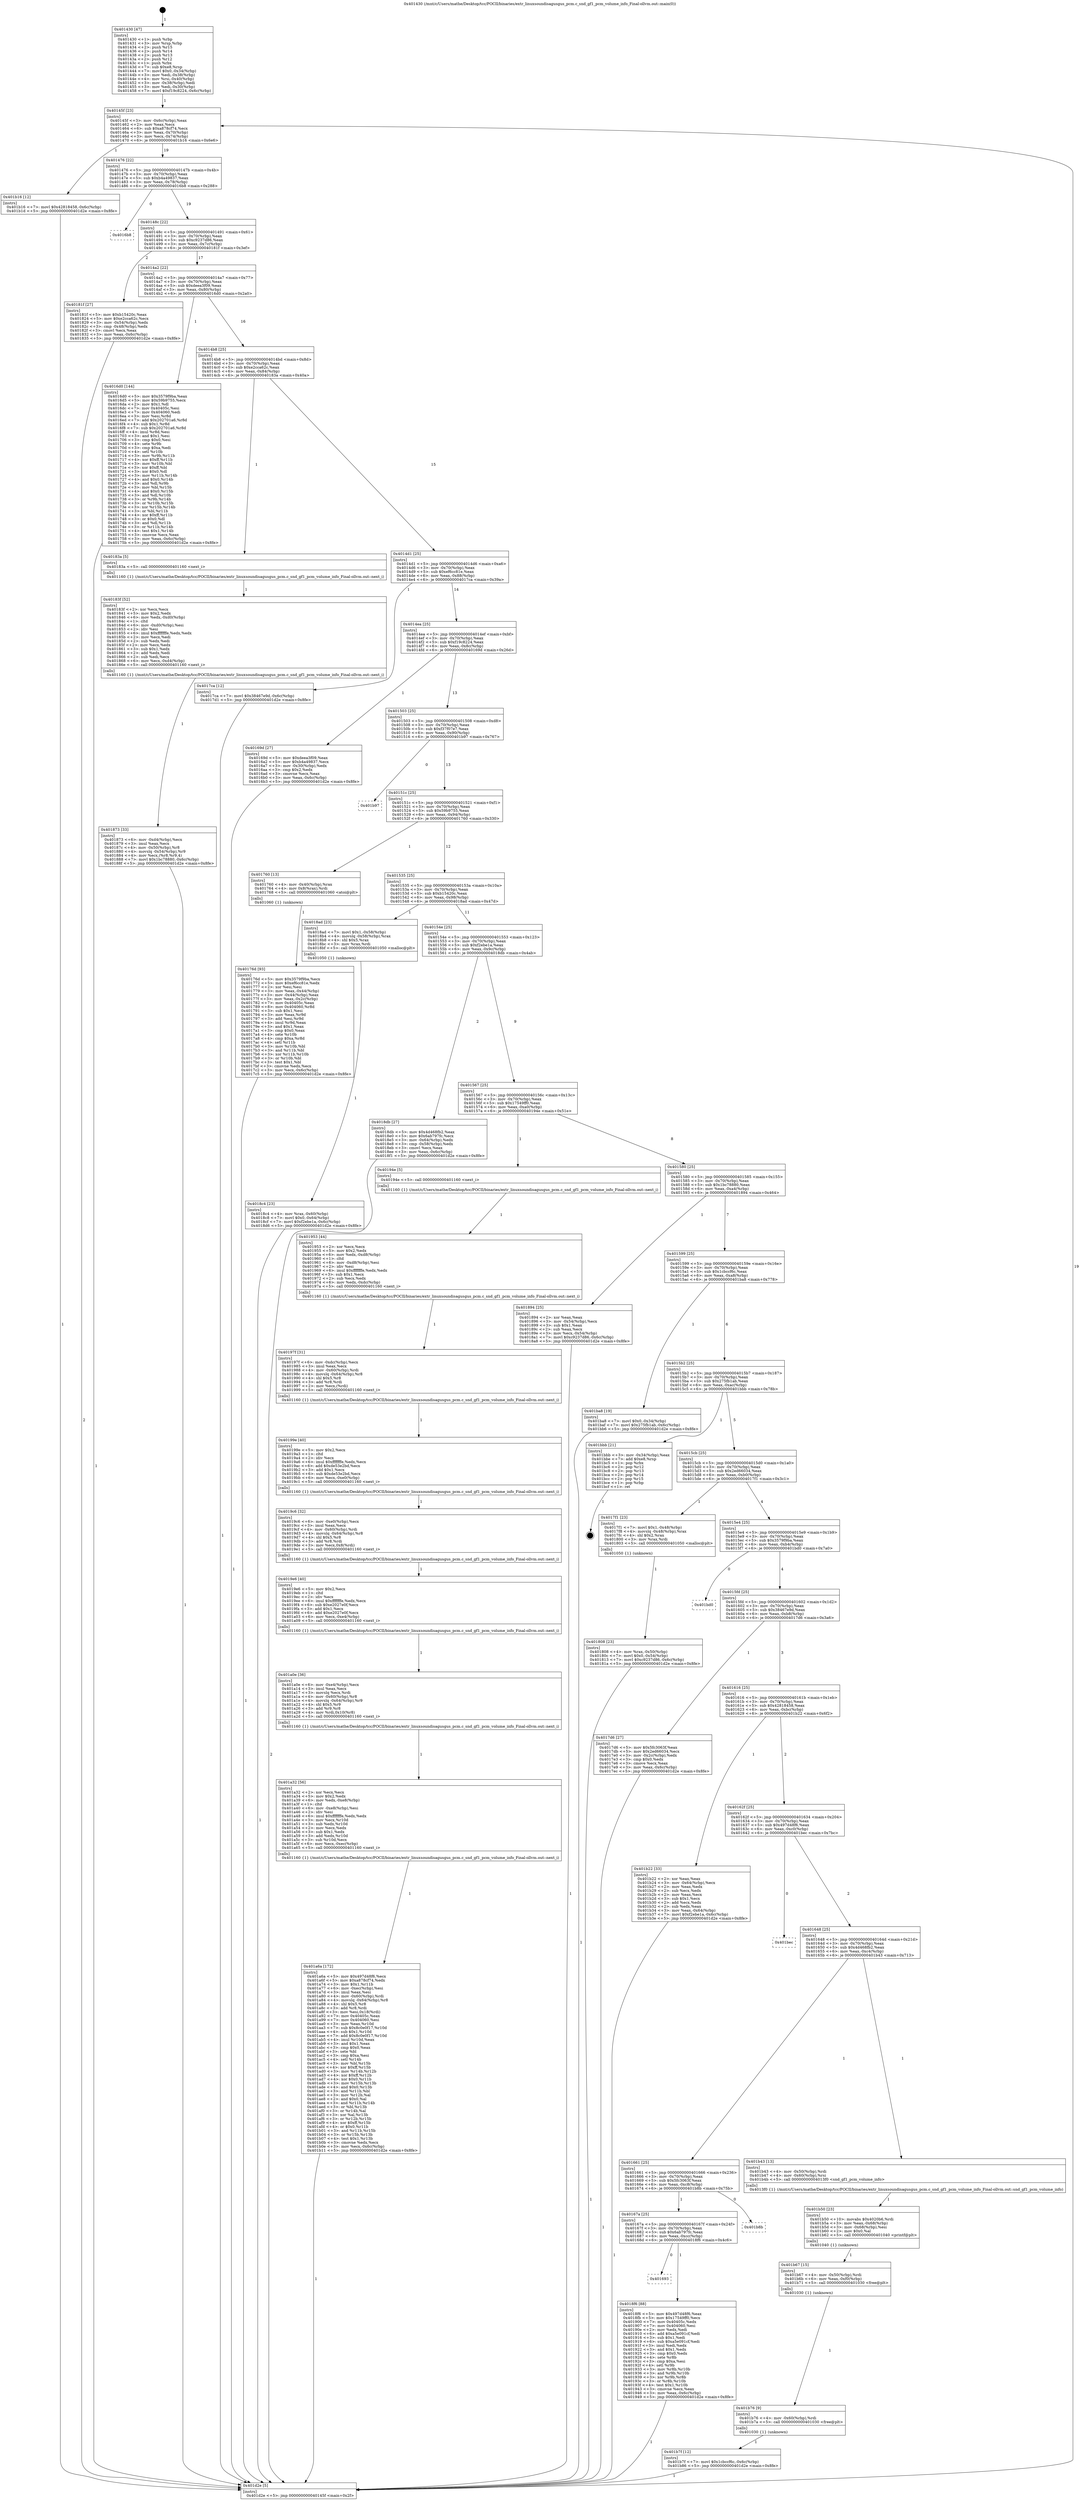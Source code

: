 digraph "0x401430" {
  label = "0x401430 (/mnt/c/Users/mathe/Desktop/tcc/POCII/binaries/extr_linuxsoundisagusgus_pcm.c_snd_gf1_pcm_volume_info_Final-ollvm.out::main(0))"
  labelloc = "t"
  node[shape=record]

  Entry [label="",width=0.3,height=0.3,shape=circle,fillcolor=black,style=filled]
  "0x40145f" [label="{
     0x40145f [23]\l
     | [instrs]\l
     &nbsp;&nbsp;0x40145f \<+3\>: mov -0x6c(%rbp),%eax\l
     &nbsp;&nbsp;0x401462 \<+2\>: mov %eax,%ecx\l
     &nbsp;&nbsp;0x401464 \<+6\>: sub $0xa878cf74,%ecx\l
     &nbsp;&nbsp;0x40146a \<+3\>: mov %eax,-0x70(%rbp)\l
     &nbsp;&nbsp;0x40146d \<+3\>: mov %ecx,-0x74(%rbp)\l
     &nbsp;&nbsp;0x401470 \<+6\>: je 0000000000401b16 \<main+0x6e6\>\l
  }"]
  "0x401b16" [label="{
     0x401b16 [12]\l
     | [instrs]\l
     &nbsp;&nbsp;0x401b16 \<+7\>: movl $0x42818458,-0x6c(%rbp)\l
     &nbsp;&nbsp;0x401b1d \<+5\>: jmp 0000000000401d2e \<main+0x8fe\>\l
  }"]
  "0x401476" [label="{
     0x401476 [22]\l
     | [instrs]\l
     &nbsp;&nbsp;0x401476 \<+5\>: jmp 000000000040147b \<main+0x4b\>\l
     &nbsp;&nbsp;0x40147b \<+3\>: mov -0x70(%rbp),%eax\l
     &nbsp;&nbsp;0x40147e \<+5\>: sub $0xb4a49837,%eax\l
     &nbsp;&nbsp;0x401483 \<+3\>: mov %eax,-0x78(%rbp)\l
     &nbsp;&nbsp;0x401486 \<+6\>: je 00000000004016b8 \<main+0x288\>\l
  }"]
  Exit [label="",width=0.3,height=0.3,shape=circle,fillcolor=black,style=filled,peripheries=2]
  "0x4016b8" [label="{
     0x4016b8\l
  }", style=dashed]
  "0x40148c" [label="{
     0x40148c [22]\l
     | [instrs]\l
     &nbsp;&nbsp;0x40148c \<+5\>: jmp 0000000000401491 \<main+0x61\>\l
     &nbsp;&nbsp;0x401491 \<+3\>: mov -0x70(%rbp),%eax\l
     &nbsp;&nbsp;0x401494 \<+5\>: sub $0xc9237d86,%eax\l
     &nbsp;&nbsp;0x401499 \<+3\>: mov %eax,-0x7c(%rbp)\l
     &nbsp;&nbsp;0x40149c \<+6\>: je 000000000040181f \<main+0x3ef\>\l
  }"]
  "0x401b7f" [label="{
     0x401b7f [12]\l
     | [instrs]\l
     &nbsp;&nbsp;0x401b7f \<+7\>: movl $0x1cbccf6c,-0x6c(%rbp)\l
     &nbsp;&nbsp;0x401b86 \<+5\>: jmp 0000000000401d2e \<main+0x8fe\>\l
  }"]
  "0x40181f" [label="{
     0x40181f [27]\l
     | [instrs]\l
     &nbsp;&nbsp;0x40181f \<+5\>: mov $0xb15420c,%eax\l
     &nbsp;&nbsp;0x401824 \<+5\>: mov $0xe2cca62c,%ecx\l
     &nbsp;&nbsp;0x401829 \<+3\>: mov -0x54(%rbp),%edx\l
     &nbsp;&nbsp;0x40182c \<+3\>: cmp -0x48(%rbp),%edx\l
     &nbsp;&nbsp;0x40182f \<+3\>: cmovl %ecx,%eax\l
     &nbsp;&nbsp;0x401832 \<+3\>: mov %eax,-0x6c(%rbp)\l
     &nbsp;&nbsp;0x401835 \<+5\>: jmp 0000000000401d2e \<main+0x8fe\>\l
  }"]
  "0x4014a2" [label="{
     0x4014a2 [22]\l
     | [instrs]\l
     &nbsp;&nbsp;0x4014a2 \<+5\>: jmp 00000000004014a7 \<main+0x77\>\l
     &nbsp;&nbsp;0x4014a7 \<+3\>: mov -0x70(%rbp),%eax\l
     &nbsp;&nbsp;0x4014aa \<+5\>: sub $0xdeea3f09,%eax\l
     &nbsp;&nbsp;0x4014af \<+3\>: mov %eax,-0x80(%rbp)\l
     &nbsp;&nbsp;0x4014b2 \<+6\>: je 00000000004016d0 \<main+0x2a0\>\l
  }"]
  "0x401b76" [label="{
     0x401b76 [9]\l
     | [instrs]\l
     &nbsp;&nbsp;0x401b76 \<+4\>: mov -0x60(%rbp),%rdi\l
     &nbsp;&nbsp;0x401b7a \<+5\>: call 0000000000401030 \<free@plt\>\l
     | [calls]\l
     &nbsp;&nbsp;0x401030 \{1\} (unknown)\l
  }"]
  "0x4016d0" [label="{
     0x4016d0 [144]\l
     | [instrs]\l
     &nbsp;&nbsp;0x4016d0 \<+5\>: mov $0x3579f9ba,%eax\l
     &nbsp;&nbsp;0x4016d5 \<+5\>: mov $0x59b9755,%ecx\l
     &nbsp;&nbsp;0x4016da \<+2\>: mov $0x1,%dl\l
     &nbsp;&nbsp;0x4016dc \<+7\>: mov 0x40405c,%esi\l
     &nbsp;&nbsp;0x4016e3 \<+7\>: mov 0x404060,%edi\l
     &nbsp;&nbsp;0x4016ea \<+3\>: mov %esi,%r8d\l
     &nbsp;&nbsp;0x4016ed \<+7\>: add $0x202701a6,%r8d\l
     &nbsp;&nbsp;0x4016f4 \<+4\>: sub $0x1,%r8d\l
     &nbsp;&nbsp;0x4016f8 \<+7\>: sub $0x202701a6,%r8d\l
     &nbsp;&nbsp;0x4016ff \<+4\>: imul %r8d,%esi\l
     &nbsp;&nbsp;0x401703 \<+3\>: and $0x1,%esi\l
     &nbsp;&nbsp;0x401706 \<+3\>: cmp $0x0,%esi\l
     &nbsp;&nbsp;0x401709 \<+4\>: sete %r9b\l
     &nbsp;&nbsp;0x40170d \<+3\>: cmp $0xa,%edi\l
     &nbsp;&nbsp;0x401710 \<+4\>: setl %r10b\l
     &nbsp;&nbsp;0x401714 \<+3\>: mov %r9b,%r11b\l
     &nbsp;&nbsp;0x401717 \<+4\>: xor $0xff,%r11b\l
     &nbsp;&nbsp;0x40171b \<+3\>: mov %r10b,%bl\l
     &nbsp;&nbsp;0x40171e \<+3\>: xor $0xff,%bl\l
     &nbsp;&nbsp;0x401721 \<+3\>: xor $0x0,%dl\l
     &nbsp;&nbsp;0x401724 \<+3\>: mov %r11b,%r14b\l
     &nbsp;&nbsp;0x401727 \<+4\>: and $0x0,%r14b\l
     &nbsp;&nbsp;0x40172b \<+3\>: and %dl,%r9b\l
     &nbsp;&nbsp;0x40172e \<+3\>: mov %bl,%r15b\l
     &nbsp;&nbsp;0x401731 \<+4\>: and $0x0,%r15b\l
     &nbsp;&nbsp;0x401735 \<+3\>: and %dl,%r10b\l
     &nbsp;&nbsp;0x401738 \<+3\>: or %r9b,%r14b\l
     &nbsp;&nbsp;0x40173b \<+3\>: or %r10b,%r15b\l
     &nbsp;&nbsp;0x40173e \<+3\>: xor %r15b,%r14b\l
     &nbsp;&nbsp;0x401741 \<+3\>: or %bl,%r11b\l
     &nbsp;&nbsp;0x401744 \<+4\>: xor $0xff,%r11b\l
     &nbsp;&nbsp;0x401748 \<+3\>: or $0x0,%dl\l
     &nbsp;&nbsp;0x40174b \<+3\>: and %dl,%r11b\l
     &nbsp;&nbsp;0x40174e \<+3\>: or %r11b,%r14b\l
     &nbsp;&nbsp;0x401751 \<+4\>: test $0x1,%r14b\l
     &nbsp;&nbsp;0x401755 \<+3\>: cmovne %ecx,%eax\l
     &nbsp;&nbsp;0x401758 \<+3\>: mov %eax,-0x6c(%rbp)\l
     &nbsp;&nbsp;0x40175b \<+5\>: jmp 0000000000401d2e \<main+0x8fe\>\l
  }"]
  "0x4014b8" [label="{
     0x4014b8 [25]\l
     | [instrs]\l
     &nbsp;&nbsp;0x4014b8 \<+5\>: jmp 00000000004014bd \<main+0x8d\>\l
     &nbsp;&nbsp;0x4014bd \<+3\>: mov -0x70(%rbp),%eax\l
     &nbsp;&nbsp;0x4014c0 \<+5\>: sub $0xe2cca62c,%eax\l
     &nbsp;&nbsp;0x4014c5 \<+6\>: mov %eax,-0x84(%rbp)\l
     &nbsp;&nbsp;0x4014cb \<+6\>: je 000000000040183a \<main+0x40a\>\l
  }"]
  "0x401b67" [label="{
     0x401b67 [15]\l
     | [instrs]\l
     &nbsp;&nbsp;0x401b67 \<+4\>: mov -0x50(%rbp),%rdi\l
     &nbsp;&nbsp;0x401b6b \<+6\>: mov %eax,-0xf0(%rbp)\l
     &nbsp;&nbsp;0x401b71 \<+5\>: call 0000000000401030 \<free@plt\>\l
     | [calls]\l
     &nbsp;&nbsp;0x401030 \{1\} (unknown)\l
  }"]
  "0x40183a" [label="{
     0x40183a [5]\l
     | [instrs]\l
     &nbsp;&nbsp;0x40183a \<+5\>: call 0000000000401160 \<next_i\>\l
     | [calls]\l
     &nbsp;&nbsp;0x401160 \{1\} (/mnt/c/Users/mathe/Desktop/tcc/POCII/binaries/extr_linuxsoundisagusgus_pcm.c_snd_gf1_pcm_volume_info_Final-ollvm.out::next_i)\l
  }"]
  "0x4014d1" [label="{
     0x4014d1 [25]\l
     | [instrs]\l
     &nbsp;&nbsp;0x4014d1 \<+5\>: jmp 00000000004014d6 \<main+0xa6\>\l
     &nbsp;&nbsp;0x4014d6 \<+3\>: mov -0x70(%rbp),%eax\l
     &nbsp;&nbsp;0x4014d9 \<+5\>: sub $0xef6cc81e,%eax\l
     &nbsp;&nbsp;0x4014de \<+6\>: mov %eax,-0x88(%rbp)\l
     &nbsp;&nbsp;0x4014e4 \<+6\>: je 00000000004017ca \<main+0x39a\>\l
  }"]
  "0x401b50" [label="{
     0x401b50 [23]\l
     | [instrs]\l
     &nbsp;&nbsp;0x401b50 \<+10\>: movabs $0x4020b6,%rdi\l
     &nbsp;&nbsp;0x401b5a \<+3\>: mov %eax,-0x68(%rbp)\l
     &nbsp;&nbsp;0x401b5d \<+3\>: mov -0x68(%rbp),%esi\l
     &nbsp;&nbsp;0x401b60 \<+2\>: mov $0x0,%al\l
     &nbsp;&nbsp;0x401b62 \<+5\>: call 0000000000401040 \<printf@plt\>\l
     | [calls]\l
     &nbsp;&nbsp;0x401040 \{1\} (unknown)\l
  }"]
  "0x4017ca" [label="{
     0x4017ca [12]\l
     | [instrs]\l
     &nbsp;&nbsp;0x4017ca \<+7\>: movl $0x38467e9d,-0x6c(%rbp)\l
     &nbsp;&nbsp;0x4017d1 \<+5\>: jmp 0000000000401d2e \<main+0x8fe\>\l
  }"]
  "0x4014ea" [label="{
     0x4014ea [25]\l
     | [instrs]\l
     &nbsp;&nbsp;0x4014ea \<+5\>: jmp 00000000004014ef \<main+0xbf\>\l
     &nbsp;&nbsp;0x4014ef \<+3\>: mov -0x70(%rbp),%eax\l
     &nbsp;&nbsp;0x4014f2 \<+5\>: sub $0xf19c8224,%eax\l
     &nbsp;&nbsp;0x4014f7 \<+6\>: mov %eax,-0x8c(%rbp)\l
     &nbsp;&nbsp;0x4014fd \<+6\>: je 000000000040169d \<main+0x26d\>\l
  }"]
  "0x401a6a" [label="{
     0x401a6a [172]\l
     | [instrs]\l
     &nbsp;&nbsp;0x401a6a \<+5\>: mov $0x497d48f6,%ecx\l
     &nbsp;&nbsp;0x401a6f \<+5\>: mov $0xa878cf74,%edx\l
     &nbsp;&nbsp;0x401a74 \<+3\>: mov $0x1,%r11b\l
     &nbsp;&nbsp;0x401a77 \<+6\>: mov -0xec(%rbp),%esi\l
     &nbsp;&nbsp;0x401a7d \<+3\>: imul %eax,%esi\l
     &nbsp;&nbsp;0x401a80 \<+4\>: mov -0x60(%rbp),%rdi\l
     &nbsp;&nbsp;0x401a84 \<+4\>: movslq -0x64(%rbp),%r8\l
     &nbsp;&nbsp;0x401a88 \<+4\>: shl $0x5,%r8\l
     &nbsp;&nbsp;0x401a8c \<+3\>: add %r8,%rdi\l
     &nbsp;&nbsp;0x401a8f \<+3\>: mov %esi,0x18(%rdi)\l
     &nbsp;&nbsp;0x401a92 \<+7\>: mov 0x40405c,%eax\l
     &nbsp;&nbsp;0x401a99 \<+7\>: mov 0x404060,%esi\l
     &nbsp;&nbsp;0x401aa0 \<+3\>: mov %eax,%r10d\l
     &nbsp;&nbsp;0x401aa3 \<+7\>: sub $0x8c0e0f17,%r10d\l
     &nbsp;&nbsp;0x401aaa \<+4\>: sub $0x1,%r10d\l
     &nbsp;&nbsp;0x401aae \<+7\>: add $0x8c0e0f17,%r10d\l
     &nbsp;&nbsp;0x401ab5 \<+4\>: imul %r10d,%eax\l
     &nbsp;&nbsp;0x401ab9 \<+3\>: and $0x1,%eax\l
     &nbsp;&nbsp;0x401abc \<+3\>: cmp $0x0,%eax\l
     &nbsp;&nbsp;0x401abf \<+3\>: sete %bl\l
     &nbsp;&nbsp;0x401ac2 \<+3\>: cmp $0xa,%esi\l
     &nbsp;&nbsp;0x401ac5 \<+4\>: setl %r14b\l
     &nbsp;&nbsp;0x401ac9 \<+3\>: mov %bl,%r15b\l
     &nbsp;&nbsp;0x401acc \<+4\>: xor $0xff,%r15b\l
     &nbsp;&nbsp;0x401ad0 \<+3\>: mov %r14b,%r12b\l
     &nbsp;&nbsp;0x401ad3 \<+4\>: xor $0xff,%r12b\l
     &nbsp;&nbsp;0x401ad7 \<+4\>: xor $0x0,%r11b\l
     &nbsp;&nbsp;0x401adb \<+3\>: mov %r15b,%r13b\l
     &nbsp;&nbsp;0x401ade \<+4\>: and $0x0,%r13b\l
     &nbsp;&nbsp;0x401ae2 \<+3\>: and %r11b,%bl\l
     &nbsp;&nbsp;0x401ae5 \<+3\>: mov %r12b,%al\l
     &nbsp;&nbsp;0x401ae8 \<+2\>: and $0x0,%al\l
     &nbsp;&nbsp;0x401aea \<+3\>: and %r11b,%r14b\l
     &nbsp;&nbsp;0x401aed \<+3\>: or %bl,%r13b\l
     &nbsp;&nbsp;0x401af0 \<+3\>: or %r14b,%al\l
     &nbsp;&nbsp;0x401af3 \<+3\>: xor %al,%r13b\l
     &nbsp;&nbsp;0x401af6 \<+3\>: or %r12b,%r15b\l
     &nbsp;&nbsp;0x401af9 \<+4\>: xor $0xff,%r15b\l
     &nbsp;&nbsp;0x401afd \<+4\>: or $0x0,%r11b\l
     &nbsp;&nbsp;0x401b01 \<+3\>: and %r11b,%r15b\l
     &nbsp;&nbsp;0x401b04 \<+3\>: or %r15b,%r13b\l
     &nbsp;&nbsp;0x401b07 \<+4\>: test $0x1,%r13b\l
     &nbsp;&nbsp;0x401b0b \<+3\>: cmovne %edx,%ecx\l
     &nbsp;&nbsp;0x401b0e \<+3\>: mov %ecx,-0x6c(%rbp)\l
     &nbsp;&nbsp;0x401b11 \<+5\>: jmp 0000000000401d2e \<main+0x8fe\>\l
  }"]
  "0x40169d" [label="{
     0x40169d [27]\l
     | [instrs]\l
     &nbsp;&nbsp;0x40169d \<+5\>: mov $0xdeea3f09,%eax\l
     &nbsp;&nbsp;0x4016a2 \<+5\>: mov $0xb4a49837,%ecx\l
     &nbsp;&nbsp;0x4016a7 \<+3\>: mov -0x30(%rbp),%edx\l
     &nbsp;&nbsp;0x4016aa \<+3\>: cmp $0x2,%edx\l
     &nbsp;&nbsp;0x4016ad \<+3\>: cmovne %ecx,%eax\l
     &nbsp;&nbsp;0x4016b0 \<+3\>: mov %eax,-0x6c(%rbp)\l
     &nbsp;&nbsp;0x4016b3 \<+5\>: jmp 0000000000401d2e \<main+0x8fe\>\l
  }"]
  "0x401503" [label="{
     0x401503 [25]\l
     | [instrs]\l
     &nbsp;&nbsp;0x401503 \<+5\>: jmp 0000000000401508 \<main+0xd8\>\l
     &nbsp;&nbsp;0x401508 \<+3\>: mov -0x70(%rbp),%eax\l
     &nbsp;&nbsp;0x40150b \<+5\>: sub $0xf37f07e7,%eax\l
     &nbsp;&nbsp;0x401510 \<+6\>: mov %eax,-0x90(%rbp)\l
     &nbsp;&nbsp;0x401516 \<+6\>: je 0000000000401b97 \<main+0x767\>\l
  }"]
  "0x401d2e" [label="{
     0x401d2e [5]\l
     | [instrs]\l
     &nbsp;&nbsp;0x401d2e \<+5\>: jmp 000000000040145f \<main+0x2f\>\l
  }"]
  "0x401430" [label="{
     0x401430 [47]\l
     | [instrs]\l
     &nbsp;&nbsp;0x401430 \<+1\>: push %rbp\l
     &nbsp;&nbsp;0x401431 \<+3\>: mov %rsp,%rbp\l
     &nbsp;&nbsp;0x401434 \<+2\>: push %r15\l
     &nbsp;&nbsp;0x401436 \<+2\>: push %r14\l
     &nbsp;&nbsp;0x401438 \<+2\>: push %r13\l
     &nbsp;&nbsp;0x40143a \<+2\>: push %r12\l
     &nbsp;&nbsp;0x40143c \<+1\>: push %rbx\l
     &nbsp;&nbsp;0x40143d \<+7\>: sub $0xe8,%rsp\l
     &nbsp;&nbsp;0x401444 \<+7\>: movl $0x0,-0x34(%rbp)\l
     &nbsp;&nbsp;0x40144b \<+3\>: mov %edi,-0x38(%rbp)\l
     &nbsp;&nbsp;0x40144e \<+4\>: mov %rsi,-0x40(%rbp)\l
     &nbsp;&nbsp;0x401452 \<+3\>: mov -0x38(%rbp),%edi\l
     &nbsp;&nbsp;0x401455 \<+3\>: mov %edi,-0x30(%rbp)\l
     &nbsp;&nbsp;0x401458 \<+7\>: movl $0xf19c8224,-0x6c(%rbp)\l
  }"]
  "0x401a32" [label="{
     0x401a32 [56]\l
     | [instrs]\l
     &nbsp;&nbsp;0x401a32 \<+2\>: xor %ecx,%ecx\l
     &nbsp;&nbsp;0x401a34 \<+5\>: mov $0x2,%edx\l
     &nbsp;&nbsp;0x401a39 \<+6\>: mov %edx,-0xe8(%rbp)\l
     &nbsp;&nbsp;0x401a3f \<+1\>: cltd\l
     &nbsp;&nbsp;0x401a40 \<+6\>: mov -0xe8(%rbp),%esi\l
     &nbsp;&nbsp;0x401a46 \<+2\>: idiv %esi\l
     &nbsp;&nbsp;0x401a48 \<+6\>: imul $0xfffffffe,%edx,%edx\l
     &nbsp;&nbsp;0x401a4e \<+3\>: mov %ecx,%r10d\l
     &nbsp;&nbsp;0x401a51 \<+3\>: sub %edx,%r10d\l
     &nbsp;&nbsp;0x401a54 \<+2\>: mov %ecx,%edx\l
     &nbsp;&nbsp;0x401a56 \<+3\>: sub $0x1,%edx\l
     &nbsp;&nbsp;0x401a59 \<+3\>: add %edx,%r10d\l
     &nbsp;&nbsp;0x401a5c \<+3\>: sub %r10d,%ecx\l
     &nbsp;&nbsp;0x401a5f \<+6\>: mov %ecx,-0xec(%rbp)\l
     &nbsp;&nbsp;0x401a65 \<+5\>: call 0000000000401160 \<next_i\>\l
     | [calls]\l
     &nbsp;&nbsp;0x401160 \{1\} (/mnt/c/Users/mathe/Desktop/tcc/POCII/binaries/extr_linuxsoundisagusgus_pcm.c_snd_gf1_pcm_volume_info_Final-ollvm.out::next_i)\l
  }"]
  "0x401b97" [label="{
     0x401b97\l
  }", style=dashed]
  "0x40151c" [label="{
     0x40151c [25]\l
     | [instrs]\l
     &nbsp;&nbsp;0x40151c \<+5\>: jmp 0000000000401521 \<main+0xf1\>\l
     &nbsp;&nbsp;0x401521 \<+3\>: mov -0x70(%rbp),%eax\l
     &nbsp;&nbsp;0x401524 \<+5\>: sub $0x59b9755,%eax\l
     &nbsp;&nbsp;0x401529 \<+6\>: mov %eax,-0x94(%rbp)\l
     &nbsp;&nbsp;0x40152f \<+6\>: je 0000000000401760 \<main+0x330\>\l
  }"]
  "0x401a0e" [label="{
     0x401a0e [36]\l
     | [instrs]\l
     &nbsp;&nbsp;0x401a0e \<+6\>: mov -0xe4(%rbp),%ecx\l
     &nbsp;&nbsp;0x401a14 \<+3\>: imul %eax,%ecx\l
     &nbsp;&nbsp;0x401a17 \<+3\>: movslq %ecx,%rdi\l
     &nbsp;&nbsp;0x401a1a \<+4\>: mov -0x60(%rbp),%r8\l
     &nbsp;&nbsp;0x401a1e \<+4\>: movslq -0x64(%rbp),%r9\l
     &nbsp;&nbsp;0x401a22 \<+4\>: shl $0x5,%r9\l
     &nbsp;&nbsp;0x401a26 \<+3\>: add %r9,%r8\l
     &nbsp;&nbsp;0x401a29 \<+4\>: mov %rdi,0x10(%r8)\l
     &nbsp;&nbsp;0x401a2d \<+5\>: call 0000000000401160 \<next_i\>\l
     | [calls]\l
     &nbsp;&nbsp;0x401160 \{1\} (/mnt/c/Users/mathe/Desktop/tcc/POCII/binaries/extr_linuxsoundisagusgus_pcm.c_snd_gf1_pcm_volume_info_Final-ollvm.out::next_i)\l
  }"]
  "0x401760" [label="{
     0x401760 [13]\l
     | [instrs]\l
     &nbsp;&nbsp;0x401760 \<+4\>: mov -0x40(%rbp),%rax\l
     &nbsp;&nbsp;0x401764 \<+4\>: mov 0x8(%rax),%rdi\l
     &nbsp;&nbsp;0x401768 \<+5\>: call 0000000000401060 \<atoi@plt\>\l
     | [calls]\l
     &nbsp;&nbsp;0x401060 \{1\} (unknown)\l
  }"]
  "0x401535" [label="{
     0x401535 [25]\l
     | [instrs]\l
     &nbsp;&nbsp;0x401535 \<+5\>: jmp 000000000040153a \<main+0x10a\>\l
     &nbsp;&nbsp;0x40153a \<+3\>: mov -0x70(%rbp),%eax\l
     &nbsp;&nbsp;0x40153d \<+5\>: sub $0xb15420c,%eax\l
     &nbsp;&nbsp;0x401542 \<+6\>: mov %eax,-0x98(%rbp)\l
     &nbsp;&nbsp;0x401548 \<+6\>: je 00000000004018ad \<main+0x47d\>\l
  }"]
  "0x40176d" [label="{
     0x40176d [93]\l
     | [instrs]\l
     &nbsp;&nbsp;0x40176d \<+5\>: mov $0x3579f9ba,%ecx\l
     &nbsp;&nbsp;0x401772 \<+5\>: mov $0xef6cc81e,%edx\l
     &nbsp;&nbsp;0x401777 \<+2\>: xor %esi,%esi\l
     &nbsp;&nbsp;0x401779 \<+3\>: mov %eax,-0x44(%rbp)\l
     &nbsp;&nbsp;0x40177c \<+3\>: mov -0x44(%rbp),%eax\l
     &nbsp;&nbsp;0x40177f \<+3\>: mov %eax,-0x2c(%rbp)\l
     &nbsp;&nbsp;0x401782 \<+7\>: mov 0x40405c,%eax\l
     &nbsp;&nbsp;0x401789 \<+8\>: mov 0x404060,%r8d\l
     &nbsp;&nbsp;0x401791 \<+3\>: sub $0x1,%esi\l
     &nbsp;&nbsp;0x401794 \<+3\>: mov %eax,%r9d\l
     &nbsp;&nbsp;0x401797 \<+3\>: add %esi,%r9d\l
     &nbsp;&nbsp;0x40179a \<+4\>: imul %r9d,%eax\l
     &nbsp;&nbsp;0x40179e \<+3\>: and $0x1,%eax\l
     &nbsp;&nbsp;0x4017a1 \<+3\>: cmp $0x0,%eax\l
     &nbsp;&nbsp;0x4017a4 \<+4\>: sete %r10b\l
     &nbsp;&nbsp;0x4017a8 \<+4\>: cmp $0xa,%r8d\l
     &nbsp;&nbsp;0x4017ac \<+4\>: setl %r11b\l
     &nbsp;&nbsp;0x4017b0 \<+3\>: mov %r10b,%bl\l
     &nbsp;&nbsp;0x4017b3 \<+3\>: and %r11b,%bl\l
     &nbsp;&nbsp;0x4017b6 \<+3\>: xor %r11b,%r10b\l
     &nbsp;&nbsp;0x4017b9 \<+3\>: or %r10b,%bl\l
     &nbsp;&nbsp;0x4017bc \<+3\>: test $0x1,%bl\l
     &nbsp;&nbsp;0x4017bf \<+3\>: cmovne %edx,%ecx\l
     &nbsp;&nbsp;0x4017c2 \<+3\>: mov %ecx,-0x6c(%rbp)\l
     &nbsp;&nbsp;0x4017c5 \<+5\>: jmp 0000000000401d2e \<main+0x8fe\>\l
  }"]
  "0x4019e6" [label="{
     0x4019e6 [40]\l
     | [instrs]\l
     &nbsp;&nbsp;0x4019e6 \<+5\>: mov $0x2,%ecx\l
     &nbsp;&nbsp;0x4019eb \<+1\>: cltd\l
     &nbsp;&nbsp;0x4019ec \<+2\>: idiv %ecx\l
     &nbsp;&nbsp;0x4019ee \<+6\>: imul $0xfffffffe,%edx,%ecx\l
     &nbsp;&nbsp;0x4019f4 \<+6\>: sub $0xe2027e0f,%ecx\l
     &nbsp;&nbsp;0x4019fa \<+3\>: add $0x1,%ecx\l
     &nbsp;&nbsp;0x4019fd \<+6\>: add $0xe2027e0f,%ecx\l
     &nbsp;&nbsp;0x401a03 \<+6\>: mov %ecx,-0xe4(%rbp)\l
     &nbsp;&nbsp;0x401a09 \<+5\>: call 0000000000401160 \<next_i\>\l
     | [calls]\l
     &nbsp;&nbsp;0x401160 \{1\} (/mnt/c/Users/mathe/Desktop/tcc/POCII/binaries/extr_linuxsoundisagusgus_pcm.c_snd_gf1_pcm_volume_info_Final-ollvm.out::next_i)\l
  }"]
  "0x4018ad" [label="{
     0x4018ad [23]\l
     | [instrs]\l
     &nbsp;&nbsp;0x4018ad \<+7\>: movl $0x1,-0x58(%rbp)\l
     &nbsp;&nbsp;0x4018b4 \<+4\>: movslq -0x58(%rbp),%rax\l
     &nbsp;&nbsp;0x4018b8 \<+4\>: shl $0x5,%rax\l
     &nbsp;&nbsp;0x4018bc \<+3\>: mov %rax,%rdi\l
     &nbsp;&nbsp;0x4018bf \<+5\>: call 0000000000401050 \<malloc@plt\>\l
     | [calls]\l
     &nbsp;&nbsp;0x401050 \{1\} (unknown)\l
  }"]
  "0x40154e" [label="{
     0x40154e [25]\l
     | [instrs]\l
     &nbsp;&nbsp;0x40154e \<+5\>: jmp 0000000000401553 \<main+0x123\>\l
     &nbsp;&nbsp;0x401553 \<+3\>: mov -0x70(%rbp),%eax\l
     &nbsp;&nbsp;0x401556 \<+5\>: sub $0xf2ebe1a,%eax\l
     &nbsp;&nbsp;0x40155b \<+6\>: mov %eax,-0x9c(%rbp)\l
     &nbsp;&nbsp;0x401561 \<+6\>: je 00000000004018db \<main+0x4ab\>\l
  }"]
  "0x4019c6" [label="{
     0x4019c6 [32]\l
     | [instrs]\l
     &nbsp;&nbsp;0x4019c6 \<+6\>: mov -0xe0(%rbp),%ecx\l
     &nbsp;&nbsp;0x4019cc \<+3\>: imul %eax,%ecx\l
     &nbsp;&nbsp;0x4019cf \<+4\>: mov -0x60(%rbp),%rdi\l
     &nbsp;&nbsp;0x4019d3 \<+4\>: movslq -0x64(%rbp),%r8\l
     &nbsp;&nbsp;0x4019d7 \<+4\>: shl $0x5,%r8\l
     &nbsp;&nbsp;0x4019db \<+3\>: add %r8,%rdi\l
     &nbsp;&nbsp;0x4019de \<+3\>: mov %ecx,0x8(%rdi)\l
     &nbsp;&nbsp;0x4019e1 \<+5\>: call 0000000000401160 \<next_i\>\l
     | [calls]\l
     &nbsp;&nbsp;0x401160 \{1\} (/mnt/c/Users/mathe/Desktop/tcc/POCII/binaries/extr_linuxsoundisagusgus_pcm.c_snd_gf1_pcm_volume_info_Final-ollvm.out::next_i)\l
  }"]
  "0x4018db" [label="{
     0x4018db [27]\l
     | [instrs]\l
     &nbsp;&nbsp;0x4018db \<+5\>: mov $0x4d468fb2,%eax\l
     &nbsp;&nbsp;0x4018e0 \<+5\>: mov $0x6ab797fc,%ecx\l
     &nbsp;&nbsp;0x4018e5 \<+3\>: mov -0x64(%rbp),%edx\l
     &nbsp;&nbsp;0x4018e8 \<+3\>: cmp -0x58(%rbp),%edx\l
     &nbsp;&nbsp;0x4018eb \<+3\>: cmovl %ecx,%eax\l
     &nbsp;&nbsp;0x4018ee \<+3\>: mov %eax,-0x6c(%rbp)\l
     &nbsp;&nbsp;0x4018f1 \<+5\>: jmp 0000000000401d2e \<main+0x8fe\>\l
  }"]
  "0x401567" [label="{
     0x401567 [25]\l
     | [instrs]\l
     &nbsp;&nbsp;0x401567 \<+5\>: jmp 000000000040156c \<main+0x13c\>\l
     &nbsp;&nbsp;0x40156c \<+3\>: mov -0x70(%rbp),%eax\l
     &nbsp;&nbsp;0x40156f \<+5\>: sub $0x17549ff0,%eax\l
     &nbsp;&nbsp;0x401574 \<+6\>: mov %eax,-0xa0(%rbp)\l
     &nbsp;&nbsp;0x40157a \<+6\>: je 000000000040194e \<main+0x51e\>\l
  }"]
  "0x40199e" [label="{
     0x40199e [40]\l
     | [instrs]\l
     &nbsp;&nbsp;0x40199e \<+5\>: mov $0x2,%ecx\l
     &nbsp;&nbsp;0x4019a3 \<+1\>: cltd\l
     &nbsp;&nbsp;0x4019a4 \<+2\>: idiv %ecx\l
     &nbsp;&nbsp;0x4019a6 \<+6\>: imul $0xfffffffe,%edx,%ecx\l
     &nbsp;&nbsp;0x4019ac \<+6\>: add $0xde53e2bd,%ecx\l
     &nbsp;&nbsp;0x4019b2 \<+3\>: add $0x1,%ecx\l
     &nbsp;&nbsp;0x4019b5 \<+6\>: sub $0xde53e2bd,%ecx\l
     &nbsp;&nbsp;0x4019bb \<+6\>: mov %ecx,-0xe0(%rbp)\l
     &nbsp;&nbsp;0x4019c1 \<+5\>: call 0000000000401160 \<next_i\>\l
     | [calls]\l
     &nbsp;&nbsp;0x401160 \{1\} (/mnt/c/Users/mathe/Desktop/tcc/POCII/binaries/extr_linuxsoundisagusgus_pcm.c_snd_gf1_pcm_volume_info_Final-ollvm.out::next_i)\l
  }"]
  "0x40194e" [label="{
     0x40194e [5]\l
     | [instrs]\l
     &nbsp;&nbsp;0x40194e \<+5\>: call 0000000000401160 \<next_i\>\l
     | [calls]\l
     &nbsp;&nbsp;0x401160 \{1\} (/mnt/c/Users/mathe/Desktop/tcc/POCII/binaries/extr_linuxsoundisagusgus_pcm.c_snd_gf1_pcm_volume_info_Final-ollvm.out::next_i)\l
  }"]
  "0x401580" [label="{
     0x401580 [25]\l
     | [instrs]\l
     &nbsp;&nbsp;0x401580 \<+5\>: jmp 0000000000401585 \<main+0x155\>\l
     &nbsp;&nbsp;0x401585 \<+3\>: mov -0x70(%rbp),%eax\l
     &nbsp;&nbsp;0x401588 \<+5\>: sub $0x1bc78880,%eax\l
     &nbsp;&nbsp;0x40158d \<+6\>: mov %eax,-0xa4(%rbp)\l
     &nbsp;&nbsp;0x401593 \<+6\>: je 0000000000401894 \<main+0x464\>\l
  }"]
  "0x40197f" [label="{
     0x40197f [31]\l
     | [instrs]\l
     &nbsp;&nbsp;0x40197f \<+6\>: mov -0xdc(%rbp),%ecx\l
     &nbsp;&nbsp;0x401985 \<+3\>: imul %eax,%ecx\l
     &nbsp;&nbsp;0x401988 \<+4\>: mov -0x60(%rbp),%rdi\l
     &nbsp;&nbsp;0x40198c \<+4\>: movslq -0x64(%rbp),%r8\l
     &nbsp;&nbsp;0x401990 \<+4\>: shl $0x5,%r8\l
     &nbsp;&nbsp;0x401994 \<+3\>: add %r8,%rdi\l
     &nbsp;&nbsp;0x401997 \<+2\>: mov %ecx,(%rdi)\l
     &nbsp;&nbsp;0x401999 \<+5\>: call 0000000000401160 \<next_i\>\l
     | [calls]\l
     &nbsp;&nbsp;0x401160 \{1\} (/mnt/c/Users/mathe/Desktop/tcc/POCII/binaries/extr_linuxsoundisagusgus_pcm.c_snd_gf1_pcm_volume_info_Final-ollvm.out::next_i)\l
  }"]
  "0x401894" [label="{
     0x401894 [25]\l
     | [instrs]\l
     &nbsp;&nbsp;0x401894 \<+2\>: xor %eax,%eax\l
     &nbsp;&nbsp;0x401896 \<+3\>: mov -0x54(%rbp),%ecx\l
     &nbsp;&nbsp;0x401899 \<+3\>: sub $0x1,%eax\l
     &nbsp;&nbsp;0x40189c \<+2\>: sub %eax,%ecx\l
     &nbsp;&nbsp;0x40189e \<+3\>: mov %ecx,-0x54(%rbp)\l
     &nbsp;&nbsp;0x4018a1 \<+7\>: movl $0xc9237d86,-0x6c(%rbp)\l
     &nbsp;&nbsp;0x4018a8 \<+5\>: jmp 0000000000401d2e \<main+0x8fe\>\l
  }"]
  "0x401599" [label="{
     0x401599 [25]\l
     | [instrs]\l
     &nbsp;&nbsp;0x401599 \<+5\>: jmp 000000000040159e \<main+0x16e\>\l
     &nbsp;&nbsp;0x40159e \<+3\>: mov -0x70(%rbp),%eax\l
     &nbsp;&nbsp;0x4015a1 \<+5\>: sub $0x1cbccf6c,%eax\l
     &nbsp;&nbsp;0x4015a6 \<+6\>: mov %eax,-0xa8(%rbp)\l
     &nbsp;&nbsp;0x4015ac \<+6\>: je 0000000000401ba8 \<main+0x778\>\l
  }"]
  "0x401953" [label="{
     0x401953 [44]\l
     | [instrs]\l
     &nbsp;&nbsp;0x401953 \<+2\>: xor %ecx,%ecx\l
     &nbsp;&nbsp;0x401955 \<+5\>: mov $0x2,%edx\l
     &nbsp;&nbsp;0x40195a \<+6\>: mov %edx,-0xd8(%rbp)\l
     &nbsp;&nbsp;0x401960 \<+1\>: cltd\l
     &nbsp;&nbsp;0x401961 \<+6\>: mov -0xd8(%rbp),%esi\l
     &nbsp;&nbsp;0x401967 \<+2\>: idiv %esi\l
     &nbsp;&nbsp;0x401969 \<+6\>: imul $0xfffffffe,%edx,%edx\l
     &nbsp;&nbsp;0x40196f \<+3\>: sub $0x1,%ecx\l
     &nbsp;&nbsp;0x401972 \<+2\>: sub %ecx,%edx\l
     &nbsp;&nbsp;0x401974 \<+6\>: mov %edx,-0xdc(%rbp)\l
     &nbsp;&nbsp;0x40197a \<+5\>: call 0000000000401160 \<next_i\>\l
     | [calls]\l
     &nbsp;&nbsp;0x401160 \{1\} (/mnt/c/Users/mathe/Desktop/tcc/POCII/binaries/extr_linuxsoundisagusgus_pcm.c_snd_gf1_pcm_volume_info_Final-ollvm.out::next_i)\l
  }"]
  "0x401ba8" [label="{
     0x401ba8 [19]\l
     | [instrs]\l
     &nbsp;&nbsp;0x401ba8 \<+7\>: movl $0x0,-0x34(%rbp)\l
     &nbsp;&nbsp;0x401baf \<+7\>: movl $0x275fb1ab,-0x6c(%rbp)\l
     &nbsp;&nbsp;0x401bb6 \<+5\>: jmp 0000000000401d2e \<main+0x8fe\>\l
  }"]
  "0x4015b2" [label="{
     0x4015b2 [25]\l
     | [instrs]\l
     &nbsp;&nbsp;0x4015b2 \<+5\>: jmp 00000000004015b7 \<main+0x187\>\l
     &nbsp;&nbsp;0x4015b7 \<+3\>: mov -0x70(%rbp),%eax\l
     &nbsp;&nbsp;0x4015ba \<+5\>: sub $0x275fb1ab,%eax\l
     &nbsp;&nbsp;0x4015bf \<+6\>: mov %eax,-0xac(%rbp)\l
     &nbsp;&nbsp;0x4015c5 \<+6\>: je 0000000000401bbb \<main+0x78b\>\l
  }"]
  "0x401693" [label="{
     0x401693\l
  }", style=dashed]
  "0x401bbb" [label="{
     0x401bbb [21]\l
     | [instrs]\l
     &nbsp;&nbsp;0x401bbb \<+3\>: mov -0x34(%rbp),%eax\l
     &nbsp;&nbsp;0x401bbe \<+7\>: add $0xe8,%rsp\l
     &nbsp;&nbsp;0x401bc5 \<+1\>: pop %rbx\l
     &nbsp;&nbsp;0x401bc6 \<+2\>: pop %r12\l
     &nbsp;&nbsp;0x401bc8 \<+2\>: pop %r13\l
     &nbsp;&nbsp;0x401bca \<+2\>: pop %r14\l
     &nbsp;&nbsp;0x401bcc \<+2\>: pop %r15\l
     &nbsp;&nbsp;0x401bce \<+1\>: pop %rbp\l
     &nbsp;&nbsp;0x401bcf \<+1\>: ret\l
  }"]
  "0x4015cb" [label="{
     0x4015cb [25]\l
     | [instrs]\l
     &nbsp;&nbsp;0x4015cb \<+5\>: jmp 00000000004015d0 \<main+0x1a0\>\l
     &nbsp;&nbsp;0x4015d0 \<+3\>: mov -0x70(%rbp),%eax\l
     &nbsp;&nbsp;0x4015d3 \<+5\>: sub $0x2ed66034,%eax\l
     &nbsp;&nbsp;0x4015d8 \<+6\>: mov %eax,-0xb0(%rbp)\l
     &nbsp;&nbsp;0x4015de \<+6\>: je 00000000004017f1 \<main+0x3c1\>\l
  }"]
  "0x4018f6" [label="{
     0x4018f6 [88]\l
     | [instrs]\l
     &nbsp;&nbsp;0x4018f6 \<+5\>: mov $0x497d48f6,%eax\l
     &nbsp;&nbsp;0x4018fb \<+5\>: mov $0x17549ff0,%ecx\l
     &nbsp;&nbsp;0x401900 \<+7\>: mov 0x40405c,%edx\l
     &nbsp;&nbsp;0x401907 \<+7\>: mov 0x404060,%esi\l
     &nbsp;&nbsp;0x40190e \<+2\>: mov %edx,%edi\l
     &nbsp;&nbsp;0x401910 \<+6\>: add $0xa5e091cf,%edi\l
     &nbsp;&nbsp;0x401916 \<+3\>: sub $0x1,%edi\l
     &nbsp;&nbsp;0x401919 \<+6\>: sub $0xa5e091cf,%edi\l
     &nbsp;&nbsp;0x40191f \<+3\>: imul %edi,%edx\l
     &nbsp;&nbsp;0x401922 \<+3\>: and $0x1,%edx\l
     &nbsp;&nbsp;0x401925 \<+3\>: cmp $0x0,%edx\l
     &nbsp;&nbsp;0x401928 \<+4\>: sete %r8b\l
     &nbsp;&nbsp;0x40192c \<+3\>: cmp $0xa,%esi\l
     &nbsp;&nbsp;0x40192f \<+4\>: setl %r9b\l
     &nbsp;&nbsp;0x401933 \<+3\>: mov %r8b,%r10b\l
     &nbsp;&nbsp;0x401936 \<+3\>: and %r9b,%r10b\l
     &nbsp;&nbsp;0x401939 \<+3\>: xor %r9b,%r8b\l
     &nbsp;&nbsp;0x40193c \<+3\>: or %r8b,%r10b\l
     &nbsp;&nbsp;0x40193f \<+4\>: test $0x1,%r10b\l
     &nbsp;&nbsp;0x401943 \<+3\>: cmovne %ecx,%eax\l
     &nbsp;&nbsp;0x401946 \<+3\>: mov %eax,-0x6c(%rbp)\l
     &nbsp;&nbsp;0x401949 \<+5\>: jmp 0000000000401d2e \<main+0x8fe\>\l
  }"]
  "0x4017f1" [label="{
     0x4017f1 [23]\l
     | [instrs]\l
     &nbsp;&nbsp;0x4017f1 \<+7\>: movl $0x1,-0x48(%rbp)\l
     &nbsp;&nbsp;0x4017f8 \<+4\>: movslq -0x48(%rbp),%rax\l
     &nbsp;&nbsp;0x4017fc \<+4\>: shl $0x2,%rax\l
     &nbsp;&nbsp;0x401800 \<+3\>: mov %rax,%rdi\l
     &nbsp;&nbsp;0x401803 \<+5\>: call 0000000000401050 \<malloc@plt\>\l
     | [calls]\l
     &nbsp;&nbsp;0x401050 \{1\} (unknown)\l
  }"]
  "0x4015e4" [label="{
     0x4015e4 [25]\l
     | [instrs]\l
     &nbsp;&nbsp;0x4015e4 \<+5\>: jmp 00000000004015e9 \<main+0x1b9\>\l
     &nbsp;&nbsp;0x4015e9 \<+3\>: mov -0x70(%rbp),%eax\l
     &nbsp;&nbsp;0x4015ec \<+5\>: sub $0x3579f9ba,%eax\l
     &nbsp;&nbsp;0x4015f1 \<+6\>: mov %eax,-0xb4(%rbp)\l
     &nbsp;&nbsp;0x4015f7 \<+6\>: je 0000000000401bd0 \<main+0x7a0\>\l
  }"]
  "0x40167a" [label="{
     0x40167a [25]\l
     | [instrs]\l
     &nbsp;&nbsp;0x40167a \<+5\>: jmp 000000000040167f \<main+0x24f\>\l
     &nbsp;&nbsp;0x40167f \<+3\>: mov -0x70(%rbp),%eax\l
     &nbsp;&nbsp;0x401682 \<+5\>: sub $0x6ab797fc,%eax\l
     &nbsp;&nbsp;0x401687 \<+6\>: mov %eax,-0xcc(%rbp)\l
     &nbsp;&nbsp;0x40168d \<+6\>: je 00000000004018f6 \<main+0x4c6\>\l
  }"]
  "0x401bd0" [label="{
     0x401bd0\l
  }", style=dashed]
  "0x4015fd" [label="{
     0x4015fd [25]\l
     | [instrs]\l
     &nbsp;&nbsp;0x4015fd \<+5\>: jmp 0000000000401602 \<main+0x1d2\>\l
     &nbsp;&nbsp;0x401602 \<+3\>: mov -0x70(%rbp),%eax\l
     &nbsp;&nbsp;0x401605 \<+5\>: sub $0x38467e9d,%eax\l
     &nbsp;&nbsp;0x40160a \<+6\>: mov %eax,-0xb8(%rbp)\l
     &nbsp;&nbsp;0x401610 \<+6\>: je 00000000004017d6 \<main+0x3a6\>\l
  }"]
  "0x401b8b" [label="{
     0x401b8b\l
  }", style=dashed]
  "0x4017d6" [label="{
     0x4017d6 [27]\l
     | [instrs]\l
     &nbsp;&nbsp;0x4017d6 \<+5\>: mov $0x5fc3063f,%eax\l
     &nbsp;&nbsp;0x4017db \<+5\>: mov $0x2ed66034,%ecx\l
     &nbsp;&nbsp;0x4017e0 \<+3\>: mov -0x2c(%rbp),%edx\l
     &nbsp;&nbsp;0x4017e3 \<+3\>: cmp $0x0,%edx\l
     &nbsp;&nbsp;0x4017e6 \<+3\>: cmove %ecx,%eax\l
     &nbsp;&nbsp;0x4017e9 \<+3\>: mov %eax,-0x6c(%rbp)\l
     &nbsp;&nbsp;0x4017ec \<+5\>: jmp 0000000000401d2e \<main+0x8fe\>\l
  }"]
  "0x401616" [label="{
     0x401616 [25]\l
     | [instrs]\l
     &nbsp;&nbsp;0x401616 \<+5\>: jmp 000000000040161b \<main+0x1eb\>\l
     &nbsp;&nbsp;0x40161b \<+3\>: mov -0x70(%rbp),%eax\l
     &nbsp;&nbsp;0x40161e \<+5\>: sub $0x42818458,%eax\l
     &nbsp;&nbsp;0x401623 \<+6\>: mov %eax,-0xbc(%rbp)\l
     &nbsp;&nbsp;0x401629 \<+6\>: je 0000000000401b22 \<main+0x6f2\>\l
  }"]
  "0x401808" [label="{
     0x401808 [23]\l
     | [instrs]\l
     &nbsp;&nbsp;0x401808 \<+4\>: mov %rax,-0x50(%rbp)\l
     &nbsp;&nbsp;0x40180c \<+7\>: movl $0x0,-0x54(%rbp)\l
     &nbsp;&nbsp;0x401813 \<+7\>: movl $0xc9237d86,-0x6c(%rbp)\l
     &nbsp;&nbsp;0x40181a \<+5\>: jmp 0000000000401d2e \<main+0x8fe\>\l
  }"]
  "0x40183f" [label="{
     0x40183f [52]\l
     | [instrs]\l
     &nbsp;&nbsp;0x40183f \<+2\>: xor %ecx,%ecx\l
     &nbsp;&nbsp;0x401841 \<+5\>: mov $0x2,%edx\l
     &nbsp;&nbsp;0x401846 \<+6\>: mov %edx,-0xd0(%rbp)\l
     &nbsp;&nbsp;0x40184c \<+1\>: cltd\l
     &nbsp;&nbsp;0x40184d \<+6\>: mov -0xd0(%rbp),%esi\l
     &nbsp;&nbsp;0x401853 \<+2\>: idiv %esi\l
     &nbsp;&nbsp;0x401855 \<+6\>: imul $0xfffffffe,%edx,%edx\l
     &nbsp;&nbsp;0x40185b \<+2\>: mov %ecx,%edi\l
     &nbsp;&nbsp;0x40185d \<+2\>: sub %edx,%edi\l
     &nbsp;&nbsp;0x40185f \<+2\>: mov %ecx,%edx\l
     &nbsp;&nbsp;0x401861 \<+3\>: sub $0x1,%edx\l
     &nbsp;&nbsp;0x401864 \<+2\>: add %edx,%edi\l
     &nbsp;&nbsp;0x401866 \<+2\>: sub %edi,%ecx\l
     &nbsp;&nbsp;0x401868 \<+6\>: mov %ecx,-0xd4(%rbp)\l
     &nbsp;&nbsp;0x40186e \<+5\>: call 0000000000401160 \<next_i\>\l
     | [calls]\l
     &nbsp;&nbsp;0x401160 \{1\} (/mnt/c/Users/mathe/Desktop/tcc/POCII/binaries/extr_linuxsoundisagusgus_pcm.c_snd_gf1_pcm_volume_info_Final-ollvm.out::next_i)\l
  }"]
  "0x401873" [label="{
     0x401873 [33]\l
     | [instrs]\l
     &nbsp;&nbsp;0x401873 \<+6\>: mov -0xd4(%rbp),%ecx\l
     &nbsp;&nbsp;0x401879 \<+3\>: imul %eax,%ecx\l
     &nbsp;&nbsp;0x40187c \<+4\>: mov -0x50(%rbp),%r8\l
     &nbsp;&nbsp;0x401880 \<+4\>: movslq -0x54(%rbp),%r9\l
     &nbsp;&nbsp;0x401884 \<+4\>: mov %ecx,(%r8,%r9,4)\l
     &nbsp;&nbsp;0x401888 \<+7\>: movl $0x1bc78880,-0x6c(%rbp)\l
     &nbsp;&nbsp;0x40188f \<+5\>: jmp 0000000000401d2e \<main+0x8fe\>\l
  }"]
  "0x4018c4" [label="{
     0x4018c4 [23]\l
     | [instrs]\l
     &nbsp;&nbsp;0x4018c4 \<+4\>: mov %rax,-0x60(%rbp)\l
     &nbsp;&nbsp;0x4018c8 \<+7\>: movl $0x0,-0x64(%rbp)\l
     &nbsp;&nbsp;0x4018cf \<+7\>: movl $0xf2ebe1a,-0x6c(%rbp)\l
     &nbsp;&nbsp;0x4018d6 \<+5\>: jmp 0000000000401d2e \<main+0x8fe\>\l
  }"]
  "0x401661" [label="{
     0x401661 [25]\l
     | [instrs]\l
     &nbsp;&nbsp;0x401661 \<+5\>: jmp 0000000000401666 \<main+0x236\>\l
     &nbsp;&nbsp;0x401666 \<+3\>: mov -0x70(%rbp),%eax\l
     &nbsp;&nbsp;0x401669 \<+5\>: sub $0x5fc3063f,%eax\l
     &nbsp;&nbsp;0x40166e \<+6\>: mov %eax,-0xc8(%rbp)\l
     &nbsp;&nbsp;0x401674 \<+6\>: je 0000000000401b8b \<main+0x75b\>\l
  }"]
  "0x401b22" [label="{
     0x401b22 [33]\l
     | [instrs]\l
     &nbsp;&nbsp;0x401b22 \<+2\>: xor %eax,%eax\l
     &nbsp;&nbsp;0x401b24 \<+3\>: mov -0x64(%rbp),%ecx\l
     &nbsp;&nbsp;0x401b27 \<+2\>: mov %eax,%edx\l
     &nbsp;&nbsp;0x401b29 \<+2\>: sub %ecx,%edx\l
     &nbsp;&nbsp;0x401b2b \<+2\>: mov %eax,%ecx\l
     &nbsp;&nbsp;0x401b2d \<+3\>: sub $0x1,%ecx\l
     &nbsp;&nbsp;0x401b30 \<+2\>: add %ecx,%edx\l
     &nbsp;&nbsp;0x401b32 \<+2\>: sub %edx,%eax\l
     &nbsp;&nbsp;0x401b34 \<+3\>: mov %eax,-0x64(%rbp)\l
     &nbsp;&nbsp;0x401b37 \<+7\>: movl $0xf2ebe1a,-0x6c(%rbp)\l
     &nbsp;&nbsp;0x401b3e \<+5\>: jmp 0000000000401d2e \<main+0x8fe\>\l
  }"]
  "0x40162f" [label="{
     0x40162f [25]\l
     | [instrs]\l
     &nbsp;&nbsp;0x40162f \<+5\>: jmp 0000000000401634 \<main+0x204\>\l
     &nbsp;&nbsp;0x401634 \<+3\>: mov -0x70(%rbp),%eax\l
     &nbsp;&nbsp;0x401637 \<+5\>: sub $0x497d48f6,%eax\l
     &nbsp;&nbsp;0x40163c \<+6\>: mov %eax,-0xc0(%rbp)\l
     &nbsp;&nbsp;0x401642 \<+6\>: je 0000000000401bec \<main+0x7bc\>\l
  }"]
  "0x401b43" [label="{
     0x401b43 [13]\l
     | [instrs]\l
     &nbsp;&nbsp;0x401b43 \<+4\>: mov -0x50(%rbp),%rdi\l
     &nbsp;&nbsp;0x401b47 \<+4\>: mov -0x60(%rbp),%rsi\l
     &nbsp;&nbsp;0x401b4b \<+5\>: call 00000000004013f0 \<snd_gf1_pcm_volume_info\>\l
     | [calls]\l
     &nbsp;&nbsp;0x4013f0 \{1\} (/mnt/c/Users/mathe/Desktop/tcc/POCII/binaries/extr_linuxsoundisagusgus_pcm.c_snd_gf1_pcm_volume_info_Final-ollvm.out::snd_gf1_pcm_volume_info)\l
  }"]
  "0x401bec" [label="{
     0x401bec\l
  }", style=dashed]
  "0x401648" [label="{
     0x401648 [25]\l
     | [instrs]\l
     &nbsp;&nbsp;0x401648 \<+5\>: jmp 000000000040164d \<main+0x21d\>\l
     &nbsp;&nbsp;0x40164d \<+3\>: mov -0x70(%rbp),%eax\l
     &nbsp;&nbsp;0x401650 \<+5\>: sub $0x4d468fb2,%eax\l
     &nbsp;&nbsp;0x401655 \<+6\>: mov %eax,-0xc4(%rbp)\l
     &nbsp;&nbsp;0x40165b \<+6\>: je 0000000000401b43 \<main+0x713\>\l
  }"]
  Entry -> "0x401430" [label=" 1"]
  "0x40145f" -> "0x401b16" [label=" 1"]
  "0x40145f" -> "0x401476" [label=" 19"]
  "0x401bbb" -> Exit [label=" 1"]
  "0x401476" -> "0x4016b8" [label=" 0"]
  "0x401476" -> "0x40148c" [label=" 19"]
  "0x401ba8" -> "0x401d2e" [label=" 1"]
  "0x40148c" -> "0x40181f" [label=" 2"]
  "0x40148c" -> "0x4014a2" [label=" 17"]
  "0x401b7f" -> "0x401d2e" [label=" 1"]
  "0x4014a2" -> "0x4016d0" [label=" 1"]
  "0x4014a2" -> "0x4014b8" [label=" 16"]
  "0x401b76" -> "0x401b7f" [label=" 1"]
  "0x4014b8" -> "0x40183a" [label=" 1"]
  "0x4014b8" -> "0x4014d1" [label=" 15"]
  "0x401b67" -> "0x401b76" [label=" 1"]
  "0x4014d1" -> "0x4017ca" [label=" 1"]
  "0x4014d1" -> "0x4014ea" [label=" 14"]
  "0x401b50" -> "0x401b67" [label=" 1"]
  "0x4014ea" -> "0x40169d" [label=" 1"]
  "0x4014ea" -> "0x401503" [label=" 13"]
  "0x40169d" -> "0x401d2e" [label=" 1"]
  "0x401430" -> "0x40145f" [label=" 1"]
  "0x401d2e" -> "0x40145f" [label=" 19"]
  "0x4016d0" -> "0x401d2e" [label=" 1"]
  "0x401b43" -> "0x401b50" [label=" 1"]
  "0x401503" -> "0x401b97" [label=" 0"]
  "0x401503" -> "0x40151c" [label=" 13"]
  "0x401b22" -> "0x401d2e" [label=" 1"]
  "0x40151c" -> "0x401760" [label=" 1"]
  "0x40151c" -> "0x401535" [label=" 12"]
  "0x401760" -> "0x40176d" [label=" 1"]
  "0x40176d" -> "0x401d2e" [label=" 1"]
  "0x4017ca" -> "0x401d2e" [label=" 1"]
  "0x401b16" -> "0x401d2e" [label=" 1"]
  "0x401535" -> "0x4018ad" [label=" 1"]
  "0x401535" -> "0x40154e" [label=" 11"]
  "0x401a6a" -> "0x401d2e" [label=" 1"]
  "0x40154e" -> "0x4018db" [label=" 2"]
  "0x40154e" -> "0x401567" [label=" 9"]
  "0x401a32" -> "0x401a6a" [label=" 1"]
  "0x401567" -> "0x40194e" [label=" 1"]
  "0x401567" -> "0x401580" [label=" 8"]
  "0x401a0e" -> "0x401a32" [label=" 1"]
  "0x401580" -> "0x401894" [label=" 1"]
  "0x401580" -> "0x401599" [label=" 7"]
  "0x4019e6" -> "0x401a0e" [label=" 1"]
  "0x401599" -> "0x401ba8" [label=" 1"]
  "0x401599" -> "0x4015b2" [label=" 6"]
  "0x4019c6" -> "0x4019e6" [label=" 1"]
  "0x4015b2" -> "0x401bbb" [label=" 1"]
  "0x4015b2" -> "0x4015cb" [label=" 5"]
  "0x40199e" -> "0x4019c6" [label=" 1"]
  "0x4015cb" -> "0x4017f1" [label=" 1"]
  "0x4015cb" -> "0x4015e4" [label=" 4"]
  "0x40197f" -> "0x40199e" [label=" 1"]
  "0x4015e4" -> "0x401bd0" [label=" 0"]
  "0x4015e4" -> "0x4015fd" [label=" 4"]
  "0x40194e" -> "0x401953" [label=" 1"]
  "0x4015fd" -> "0x4017d6" [label=" 1"]
  "0x4015fd" -> "0x401616" [label=" 3"]
  "0x4017d6" -> "0x401d2e" [label=" 1"]
  "0x4017f1" -> "0x401808" [label=" 1"]
  "0x401808" -> "0x401d2e" [label=" 1"]
  "0x40181f" -> "0x401d2e" [label=" 2"]
  "0x40183a" -> "0x40183f" [label=" 1"]
  "0x40183f" -> "0x401873" [label=" 1"]
  "0x401873" -> "0x401d2e" [label=" 1"]
  "0x401894" -> "0x401d2e" [label=" 1"]
  "0x4018ad" -> "0x4018c4" [label=" 1"]
  "0x4018c4" -> "0x401d2e" [label=" 1"]
  "0x4018db" -> "0x401d2e" [label=" 2"]
  "0x4018f6" -> "0x401d2e" [label=" 1"]
  "0x401616" -> "0x401b22" [label=" 1"]
  "0x401616" -> "0x40162f" [label=" 2"]
  "0x40167a" -> "0x4018f6" [label=" 1"]
  "0x40162f" -> "0x401bec" [label=" 0"]
  "0x40162f" -> "0x401648" [label=" 2"]
  "0x401953" -> "0x40197f" [label=" 1"]
  "0x401648" -> "0x401b43" [label=" 1"]
  "0x401648" -> "0x401661" [label=" 1"]
  "0x40167a" -> "0x401693" [label=" 0"]
  "0x401661" -> "0x401b8b" [label=" 0"]
  "0x401661" -> "0x40167a" [label=" 1"]
}
